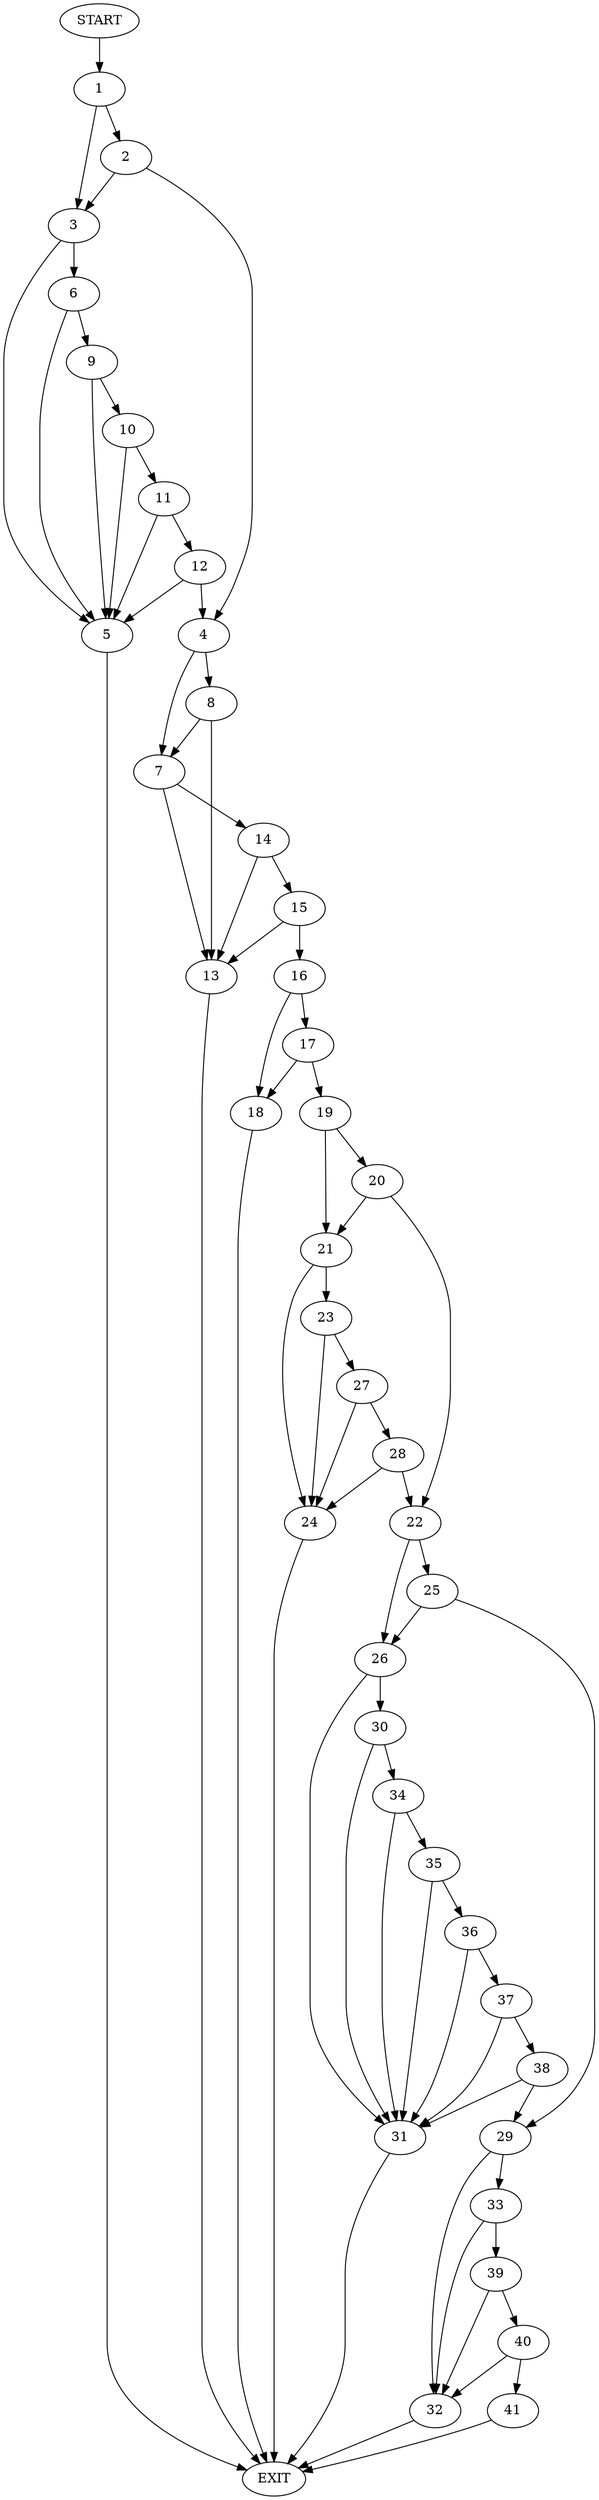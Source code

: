 digraph {
0 [label="START"]
42 [label="EXIT"]
0 -> 1
1 -> 2
1 -> 3
2 -> 4
2 -> 3
3 -> 5
3 -> 6
4 -> 7
4 -> 8
5 -> 42
6 -> 5
6 -> 9
9 -> 5
9 -> 10
10 -> 5
10 -> 11
11 -> 12
11 -> 5
12 -> 4
12 -> 5
7 -> 13
7 -> 14
8 -> 13
8 -> 7
13 -> 42
14 -> 15
14 -> 13
15 -> 13
15 -> 16
16 -> 17
16 -> 18
18 -> 42
17 -> 19
17 -> 18
19 -> 20
19 -> 21
20 -> 22
20 -> 21
21 -> 23
21 -> 24
22 -> 25
22 -> 26
24 -> 42
23 -> 24
23 -> 27
27 -> 24
27 -> 28
28 -> 24
28 -> 22
25 -> 29
25 -> 26
26 -> 30
26 -> 31
29 -> 32
29 -> 33
30 -> 34
30 -> 31
31 -> 42
34 -> 31
34 -> 35
35 -> 31
35 -> 36
36 -> 37
36 -> 31
37 -> 38
37 -> 31
38 -> 31
38 -> 29
33 -> 32
33 -> 39
32 -> 42
39 -> 32
39 -> 40
40 -> 41
40 -> 32
41 -> 42
}
